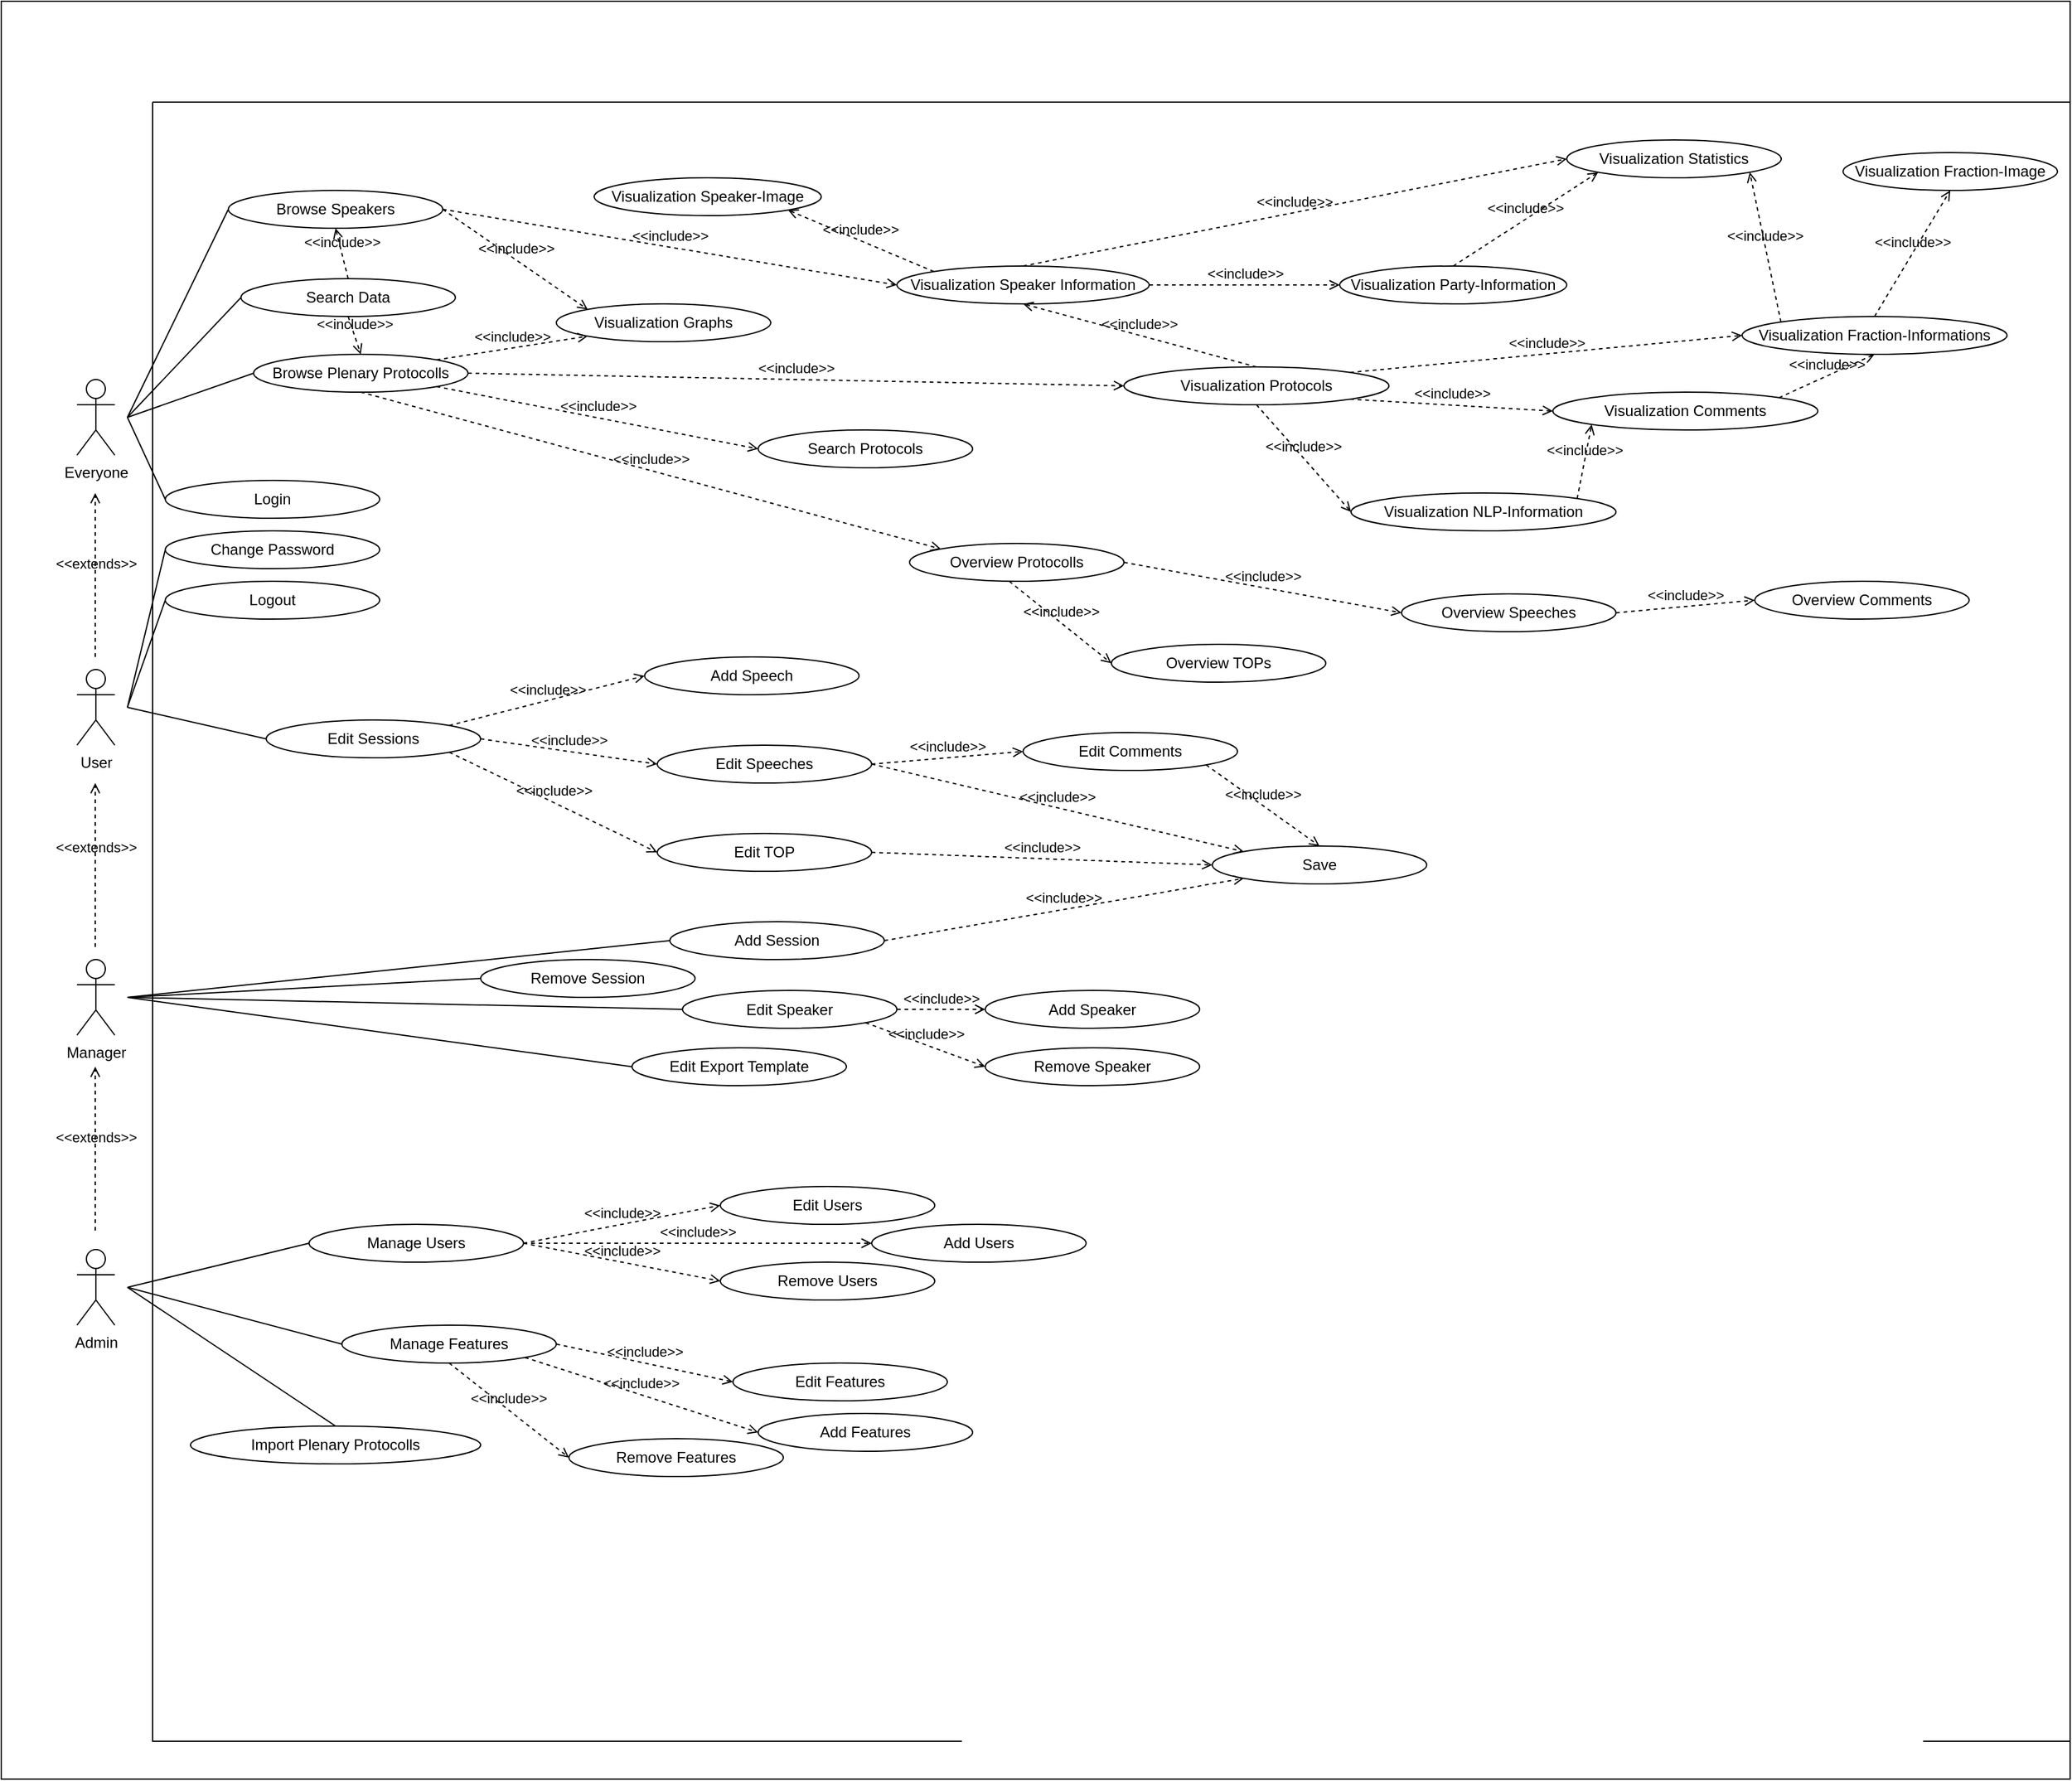 <mxfile version="20.8.20" type="device"><diagram name="Seite-1" id="QeFo8UdcVytiKPAYH8MY"><mxGraphModel dx="1723" dy="1922" grid="1" gridSize="10" guides="1" tooltips="1" connect="1" arrows="1" fold="1" page="1" pageScale="1" pageWidth="827" pageHeight="1169" math="0" shadow="0"><root><mxCell id="0"/><mxCell id="1" parent="0"/><mxCell id="bOBkqjKPayrMbdcHPnFv-1" value="" style="rounded=0;whiteSpace=wrap;html=1;" vertex="1" parent="1"><mxGeometry y="-260" width="1640" height="1410" as="geometry"/></mxCell><mxCell id="shflEBDktMrE6u8HERlH-1" value="Everyone" style="shape=umlActor;verticalLabelPosition=bottom;verticalAlign=top;html=1;outlineConnect=0;" parent="1" vertex="1"><mxGeometry x="60" y="40" width="30" height="60" as="geometry"/></mxCell><mxCell id="shflEBDktMrE6u8HERlH-2" value="User" style="shape=umlActor;verticalLabelPosition=bottom;verticalAlign=top;html=1;outlineConnect=0;" parent="1" vertex="1"><mxGeometry x="60" y="270" width="30" height="60" as="geometry"/></mxCell><mxCell id="shflEBDktMrE6u8HERlH-3" value="Manager" style="shape=umlActor;verticalLabelPosition=bottom;verticalAlign=top;html=1;outlineConnect=0;" parent="1" vertex="1"><mxGeometry x="60" y="500" width="30" height="60" as="geometry"/></mxCell><mxCell id="shflEBDktMrE6u8HERlH-4" value="Admin" style="shape=umlActor;verticalLabelPosition=bottom;verticalAlign=top;html=1;outlineConnect=0;" parent="1" vertex="1"><mxGeometry x="60" y="730" width="30" height="60" as="geometry"/></mxCell><mxCell id="shflEBDktMrE6u8HERlH-13" value="" style="swimlane;startSize=0;" parent="1" vertex="1"><mxGeometry x="120" y="-180" width="1520" height="1300" as="geometry"/></mxCell><mxCell id="shflEBDktMrE6u8HERlH-18" value="Browse Plenary Protocolls" style="ellipse;whiteSpace=wrap;html=1;" parent="shflEBDktMrE6u8HERlH-13" vertex="1"><mxGeometry x="80" y="200" width="170" height="30" as="geometry"/></mxCell><mxCell id="shflEBDktMrE6u8HERlH-21" value="Visualization Graphs" style="ellipse;whiteSpace=wrap;html=1;" parent="shflEBDktMrE6u8HERlH-13" vertex="1"><mxGeometry x="320" y="160" width="170" height="30" as="geometry"/></mxCell><mxCell id="shflEBDktMrE6u8HERlH-20" value="Visualization Speaker Information" style="ellipse;whiteSpace=wrap;html=1;" parent="shflEBDktMrE6u8HERlH-13" vertex="1"><mxGeometry x="590" y="130" width="200" height="30" as="geometry"/></mxCell><mxCell id="shflEBDktMrE6u8HERlH-19" value="Browse Speakers" style="ellipse;whiteSpace=wrap;html=1;" parent="shflEBDktMrE6u8HERlH-13" vertex="1"><mxGeometry x="60" y="70" width="170" height="30" as="geometry"/></mxCell><mxCell id="shflEBDktMrE6u8HERlH-23" value="Visualization Statistics" style="ellipse;whiteSpace=wrap;html=1;" parent="shflEBDktMrE6u8HERlH-13" vertex="1"><mxGeometry x="1121" y="30" width="170" height="30" as="geometry"/></mxCell><mxCell id="shflEBDktMrE6u8HERlH-24" value="Visualization Speaker-Image" style="ellipse;whiteSpace=wrap;html=1;" parent="shflEBDktMrE6u8HERlH-13" vertex="1"><mxGeometry x="350" y="60" width="180" height="30" as="geometry"/></mxCell><mxCell id="shflEBDktMrE6u8HERlH-25" value="Visualization Party-Information" style="ellipse;whiteSpace=wrap;html=1;" parent="shflEBDktMrE6u8HERlH-13" vertex="1"><mxGeometry x="941" y="130" width="180" height="30" as="geometry"/></mxCell><mxCell id="shflEBDktMrE6u8HERlH-26" value="Visualization Fraction-Informations" style="ellipse;whiteSpace=wrap;html=1;" parent="shflEBDktMrE6u8HERlH-13" vertex="1"><mxGeometry x="1260" y="170" width="210" height="30" as="geometry"/></mxCell><mxCell id="shflEBDktMrE6u8HERlH-27" value="Visualization Fraction-Image" style="ellipse;whiteSpace=wrap;html=1;" parent="shflEBDktMrE6u8HERlH-13" vertex="1"><mxGeometry x="1340" y="40" width="170" height="30" as="geometry"/></mxCell><mxCell id="shflEBDktMrE6u8HERlH-30" value="&amp;lt;&amp;lt;include&amp;gt;&amp;gt;" style="edgeStyle=none;html=1;endArrow=open;verticalAlign=bottom;dashed=1;labelBackgroundColor=none;rounded=0;entryX=0;entryY=1;entryDx=0;entryDy=0;exitX=1;exitY=0;exitDx=0;exitDy=0;" parent="shflEBDktMrE6u8HERlH-13" source="shflEBDktMrE6u8HERlH-18" target="shflEBDktMrE6u8HERlH-21" edge="1"><mxGeometry width="160" relative="1" as="geometry"><mxPoint x="295" y="310" as="sourcePoint"/><mxPoint x="580" y="310" as="targetPoint"/></mxGeometry></mxCell><mxCell id="shflEBDktMrE6u8HERlH-32" value="&amp;lt;&amp;lt;include&amp;gt;&amp;gt;" style="edgeStyle=none;html=1;endArrow=open;verticalAlign=bottom;dashed=1;labelBackgroundColor=none;rounded=0;exitX=1;exitY=0.5;exitDx=0;exitDy=0;entryX=0;entryY=0.5;entryDx=0;entryDy=0;" parent="shflEBDktMrE6u8HERlH-13" source="shflEBDktMrE6u8HERlH-19" target="shflEBDktMrE6u8HERlH-20" edge="1"><mxGeometry width="160" relative="1" as="geometry"><mxPoint x="440" y="330" as="sourcePoint"/><mxPoint x="600" y="330" as="targetPoint"/></mxGeometry></mxCell><mxCell id="shflEBDktMrE6u8HERlH-33" value="&amp;lt;&amp;lt;include&amp;gt;&amp;gt;" style="edgeStyle=none;html=1;endArrow=open;verticalAlign=bottom;dashed=1;labelBackgroundColor=none;rounded=0;exitX=0.5;exitY=0;exitDx=0;exitDy=0;entryX=0;entryY=0.5;entryDx=0;entryDy=0;" parent="shflEBDktMrE6u8HERlH-13" source="shflEBDktMrE6u8HERlH-20" target="shflEBDktMrE6u8HERlH-23" edge="1"><mxGeometry width="160" relative="1" as="geometry"><mxPoint x="450" y="340" as="sourcePoint"/><mxPoint x="610" y="340" as="targetPoint"/></mxGeometry></mxCell><mxCell id="shflEBDktMrE6u8HERlH-36" value="&amp;lt;&amp;lt;include&amp;gt;&amp;gt;" style="edgeStyle=none;html=1;endArrow=open;verticalAlign=bottom;dashed=1;labelBackgroundColor=none;rounded=0;exitX=0;exitY=0;exitDx=0;exitDy=0;entryX=1;entryY=1;entryDx=0;entryDy=0;" parent="shflEBDktMrE6u8HERlH-13" source="shflEBDktMrE6u8HERlH-20" target="shflEBDktMrE6u8HERlH-24" edge="1"><mxGeometry width="160" relative="1" as="geometry"><mxPoint x="420" y="310" as="sourcePoint"/><mxPoint x="580" y="310" as="targetPoint"/></mxGeometry></mxCell><mxCell id="shflEBDktMrE6u8HERlH-31" value="&amp;lt;&amp;lt;include&amp;gt;&amp;gt;" style="edgeStyle=none;html=1;endArrow=open;verticalAlign=bottom;dashed=1;labelBackgroundColor=none;rounded=0;exitX=1;exitY=0.5;exitDx=0;exitDy=0;entryX=0;entryY=0;entryDx=0;entryDy=0;" parent="shflEBDktMrE6u8HERlH-13" source="shflEBDktMrE6u8HERlH-19" target="shflEBDktMrE6u8HERlH-21" edge="1"><mxGeometry width="160" relative="1" as="geometry"><mxPoint x="430" y="320" as="sourcePoint"/><mxPoint x="370" y="240" as="targetPoint"/></mxGeometry></mxCell><mxCell id="shflEBDktMrE6u8HERlH-38" value="&amp;lt;&amp;lt;include&amp;gt;&amp;gt;" style="edgeStyle=none;html=1;endArrow=open;verticalAlign=bottom;dashed=1;labelBackgroundColor=none;rounded=0;exitX=1;exitY=0.5;exitDx=0;exitDy=0;entryX=0;entryY=0.5;entryDx=0;entryDy=0;" parent="shflEBDktMrE6u8HERlH-13" source="shflEBDktMrE6u8HERlH-20" target="shflEBDktMrE6u8HERlH-25" edge="1"><mxGeometry width="160" relative="1" as="geometry"><mxPoint x="430" y="320" as="sourcePoint"/><mxPoint x="590" y="320" as="targetPoint"/></mxGeometry></mxCell><mxCell id="shflEBDktMrE6u8HERlH-39" value="&amp;lt;&amp;lt;include&amp;gt;&amp;gt;" style="edgeStyle=none;html=1;endArrow=open;verticalAlign=bottom;dashed=1;labelBackgroundColor=none;rounded=0;exitX=0.5;exitY=0;exitDx=0;exitDy=0;entryX=0;entryY=1;entryDx=0;entryDy=0;" parent="shflEBDktMrE6u8HERlH-13" source="shflEBDktMrE6u8HERlH-25" target="shflEBDktMrE6u8HERlH-23" edge="1"><mxGeometry width="160" relative="1" as="geometry"><mxPoint x="440" y="330" as="sourcePoint"/><mxPoint x="600" y="330" as="targetPoint"/></mxGeometry></mxCell><mxCell id="shflEBDktMrE6u8HERlH-40" value="&amp;lt;&amp;lt;include&amp;gt;&amp;gt;" style="edgeStyle=none;html=1;endArrow=open;verticalAlign=bottom;dashed=1;labelBackgroundColor=none;rounded=0;exitX=0;exitY=0;exitDx=0;exitDy=0;entryX=1;entryY=1;entryDx=0;entryDy=0;" parent="shflEBDktMrE6u8HERlH-13" source="shflEBDktMrE6u8HERlH-26" target="shflEBDktMrE6u8HERlH-23" edge="1"><mxGeometry width="160" relative="1" as="geometry"><mxPoint x="450" y="340" as="sourcePoint"/><mxPoint x="610" y="340" as="targetPoint"/></mxGeometry></mxCell><mxCell id="shflEBDktMrE6u8HERlH-41" value="&amp;lt;&amp;lt;include&amp;gt;&amp;gt;" style="edgeStyle=none;html=1;endArrow=open;verticalAlign=bottom;dashed=1;labelBackgroundColor=none;rounded=0;entryX=0.5;entryY=1;entryDx=0;entryDy=0;exitX=0.5;exitY=0;exitDx=0;exitDy=0;" parent="shflEBDktMrE6u8HERlH-13" source="shflEBDktMrE6u8HERlH-26" target="shflEBDktMrE6u8HERlH-27" edge="1"><mxGeometry width="160" relative="1" as="geometry"><mxPoint x="1400" y="180" as="sourcePoint"/><mxPoint x="620" y="350" as="targetPoint"/></mxGeometry></mxCell><mxCell id="shflEBDktMrE6u8HERlH-42" value="Visualization Protocols" style="ellipse;whiteSpace=wrap;html=1;" parent="shflEBDktMrE6u8HERlH-13" vertex="1"><mxGeometry x="770" y="210" width="210" height="30" as="geometry"/></mxCell><mxCell id="shflEBDktMrE6u8HERlH-44" value="Visualization Comments" style="ellipse;whiteSpace=wrap;html=1;" parent="shflEBDktMrE6u8HERlH-13" vertex="1"><mxGeometry x="1110" y="230" width="210" height="30" as="geometry"/></mxCell><mxCell id="shflEBDktMrE6u8HERlH-43" value="Visualization NLP-Information" style="ellipse;whiteSpace=wrap;html=1;" parent="shflEBDktMrE6u8HERlH-13" vertex="1"><mxGeometry x="950" y="310" width="210" height="30" as="geometry"/></mxCell><mxCell id="shflEBDktMrE6u8HERlH-46" value="&amp;lt;&amp;lt;include&amp;gt;&amp;gt;" style="edgeStyle=none;html=1;endArrow=open;verticalAlign=bottom;dashed=1;labelBackgroundColor=none;rounded=0;exitX=1;exitY=0.5;exitDx=0;exitDy=0;entryX=0;entryY=0.5;entryDx=0;entryDy=0;" parent="shflEBDktMrE6u8HERlH-13" source="shflEBDktMrE6u8HERlH-18" target="shflEBDktMrE6u8HERlH-42" edge="1"><mxGeometry width="160" relative="1" as="geometry"><mxPoint x="700" y="300" as="sourcePoint"/><mxPoint x="860" y="300" as="targetPoint"/></mxGeometry></mxCell><mxCell id="shflEBDktMrE6u8HERlH-47" value="&amp;lt;&amp;lt;include&amp;gt;&amp;gt;" style="edgeStyle=none;html=1;endArrow=open;verticalAlign=bottom;dashed=1;labelBackgroundColor=none;rounded=0;exitX=1;exitY=0;exitDx=0;exitDy=0;entryX=0;entryY=0.5;entryDx=0;entryDy=0;" parent="shflEBDktMrE6u8HERlH-13" source="shflEBDktMrE6u8HERlH-42" target="shflEBDktMrE6u8HERlH-26" edge="1"><mxGeometry width="160" relative="1" as="geometry"><mxPoint x="710" y="310" as="sourcePoint"/><mxPoint x="870" y="310" as="targetPoint"/></mxGeometry></mxCell><mxCell id="shflEBDktMrE6u8HERlH-48" value="&amp;lt;&amp;lt;include&amp;gt;&amp;gt;" style="edgeStyle=none;html=1;endArrow=open;verticalAlign=bottom;dashed=1;labelBackgroundColor=none;rounded=0;exitX=0.5;exitY=1;exitDx=0;exitDy=0;entryX=0;entryY=0.5;entryDx=0;entryDy=0;" parent="shflEBDktMrE6u8HERlH-13" source="shflEBDktMrE6u8HERlH-42" target="shflEBDktMrE6u8HERlH-43" edge="1"><mxGeometry width="160" relative="1" as="geometry"><mxPoint x="720" y="320" as="sourcePoint"/><mxPoint x="880" y="320" as="targetPoint"/></mxGeometry></mxCell><mxCell id="shflEBDktMrE6u8HERlH-49" value="&amp;lt;&amp;lt;include&amp;gt;&amp;gt;" style="edgeStyle=none;html=1;endArrow=open;verticalAlign=bottom;dashed=1;labelBackgroundColor=none;rounded=0;exitX=1;exitY=1;exitDx=0;exitDy=0;entryX=0;entryY=0.5;entryDx=0;entryDy=0;" parent="shflEBDktMrE6u8HERlH-13" source="shflEBDktMrE6u8HERlH-42" target="shflEBDktMrE6u8HERlH-44" edge="1"><mxGeometry width="160" relative="1" as="geometry"><mxPoint x="730" y="330" as="sourcePoint"/><mxPoint x="890" y="330" as="targetPoint"/></mxGeometry></mxCell><mxCell id="shflEBDktMrE6u8HERlH-50" value="&amp;lt;&amp;lt;include&amp;gt;&amp;gt;" style="edgeStyle=none;html=1;endArrow=open;verticalAlign=bottom;dashed=1;labelBackgroundColor=none;rounded=0;exitX=1;exitY=0;exitDx=0;exitDy=0;entryX=0;entryY=1;entryDx=0;entryDy=0;" parent="shflEBDktMrE6u8HERlH-13" source="shflEBDktMrE6u8HERlH-43" target="shflEBDktMrE6u8HERlH-44" edge="1"><mxGeometry width="160" relative="1" as="geometry"><mxPoint x="740" y="340" as="sourcePoint"/><mxPoint x="900" y="340" as="targetPoint"/></mxGeometry></mxCell><mxCell id="shflEBDktMrE6u8HERlH-51" value="&amp;lt;&amp;lt;include&amp;gt;&amp;gt;" style="edgeStyle=none;html=1;endArrow=open;verticalAlign=bottom;dashed=1;labelBackgroundColor=none;rounded=0;exitX=1;exitY=0;exitDx=0;exitDy=0;entryX=0.5;entryY=1;entryDx=0;entryDy=0;" parent="shflEBDktMrE6u8HERlH-13" source="shflEBDktMrE6u8HERlH-44" target="shflEBDktMrE6u8HERlH-26" edge="1"><mxGeometry width="160" relative="1" as="geometry"><mxPoint x="750" y="350" as="sourcePoint"/><mxPoint x="910" y="350" as="targetPoint"/></mxGeometry></mxCell><mxCell id="shflEBDktMrE6u8HERlH-52" value="&amp;lt;&amp;lt;include&amp;gt;&amp;gt;" style="edgeStyle=none;html=1;endArrow=open;verticalAlign=bottom;dashed=1;labelBackgroundColor=none;rounded=0;exitX=1;exitY=1;exitDx=0;exitDy=0;entryX=0;entryY=0.5;entryDx=0;entryDy=0;" parent="shflEBDktMrE6u8HERlH-13" source="shflEBDktMrE6u8HERlH-18" target="shflEBDktMrE6u8HERlH-53" edge="1"><mxGeometry width="160" relative="1" as="geometry"><mxPoint x="760" y="360" as="sourcePoint"/><mxPoint x="920" y="360" as="targetPoint"/></mxGeometry></mxCell><mxCell id="shflEBDktMrE6u8HERlH-53" value="Search Protocols" style="ellipse;whiteSpace=wrap;html=1;" parent="shflEBDktMrE6u8HERlH-13" vertex="1"><mxGeometry x="480" y="260" width="170" height="30" as="geometry"/></mxCell><mxCell id="shflEBDktMrE6u8HERlH-57" value="Logout" style="ellipse;whiteSpace=wrap;html=1;" parent="shflEBDktMrE6u8HERlH-13" vertex="1"><mxGeometry x="10" y="380" width="170" height="30" as="geometry"/></mxCell><mxCell id="shflEBDktMrE6u8HERlH-56" value="Change Password" style="ellipse;whiteSpace=wrap;html=1;" parent="shflEBDktMrE6u8HERlH-13" vertex="1"><mxGeometry x="10" y="340" width="170" height="30" as="geometry"/></mxCell><mxCell id="shflEBDktMrE6u8HERlH-55" value="Login" style="ellipse;whiteSpace=wrap;html=1;" parent="shflEBDktMrE6u8HERlH-13" vertex="1"><mxGeometry x="10" y="300" width="170" height="30" as="geometry"/></mxCell><mxCell id="shflEBDktMrE6u8HERlH-65" value="&amp;lt;&amp;lt;include&amp;gt;&amp;gt;" style="edgeStyle=none;html=1;endArrow=open;verticalAlign=bottom;dashed=1;labelBackgroundColor=none;rounded=0;exitX=0.5;exitY=1;exitDx=0;exitDy=0;entryX=0;entryY=0;entryDx=0;entryDy=0;" parent="shflEBDktMrE6u8HERlH-13" source="shflEBDktMrE6u8HERlH-18" target="shflEBDktMrE6u8HERlH-64" edge="1"><mxGeometry width="160" relative="1" as="geometry"><mxPoint x="440" y="300" as="sourcePoint"/><mxPoint x="600" y="300" as="targetPoint"/></mxGeometry></mxCell><mxCell id="shflEBDktMrE6u8HERlH-68" value="Overview TOPs" style="ellipse;whiteSpace=wrap;html=1;" parent="shflEBDktMrE6u8HERlH-13" vertex="1"><mxGeometry x="760" y="430" width="170" height="30" as="geometry"/></mxCell><mxCell id="shflEBDktMrE6u8HERlH-67" value="Overview Speeches" style="ellipse;whiteSpace=wrap;html=1;" parent="shflEBDktMrE6u8HERlH-13" vertex="1"><mxGeometry x="990" y="390" width="170" height="30" as="geometry"/></mxCell><mxCell id="shflEBDktMrE6u8HERlH-66" value="Overview Comments" style="ellipse;whiteSpace=wrap;html=1;" parent="shflEBDktMrE6u8HERlH-13" vertex="1"><mxGeometry x="1270" y="380" width="170" height="30" as="geometry"/></mxCell><mxCell id="shflEBDktMrE6u8HERlH-72" value="&amp;lt;&amp;lt;include&amp;gt;&amp;gt;" style="edgeStyle=none;html=1;endArrow=open;verticalAlign=bottom;dashed=1;labelBackgroundColor=none;rounded=0;exitX=0.465;exitY=1;exitDx=0;exitDy=0;entryX=0;entryY=0.5;entryDx=0;entryDy=0;exitPerimeter=0;" parent="shflEBDktMrE6u8HERlH-13" source="shflEBDktMrE6u8HERlH-64" target="shflEBDktMrE6u8HERlH-68" edge="1"><mxGeometry width="160" relative="1" as="geometry"><mxPoint x="440" y="300" as="sourcePoint"/><mxPoint x="600" y="300" as="targetPoint"/></mxGeometry></mxCell><mxCell id="shflEBDktMrE6u8HERlH-71" value="&amp;lt;&amp;lt;include&amp;gt;&amp;gt;" style="edgeStyle=none;html=1;endArrow=open;verticalAlign=bottom;dashed=1;labelBackgroundColor=none;rounded=0;entryX=0;entryY=0.5;entryDx=0;entryDy=0;startArrow=none;exitX=1;exitY=0.5;exitDx=0;exitDy=0;" parent="shflEBDktMrE6u8HERlH-13" source="shflEBDktMrE6u8HERlH-64" target="shflEBDktMrE6u8HERlH-67" edge="1"><mxGeometry width="160" relative="1" as="geometry"><mxPoint x="680" y="365" as="sourcePoint"/><mxPoint x="600" y="300" as="targetPoint"/><Array as="points"/></mxGeometry></mxCell><mxCell id="shflEBDktMrE6u8HERlH-70" value="&amp;lt;&amp;lt;include&amp;gt;&amp;gt;" style="edgeStyle=none;html=1;endArrow=open;verticalAlign=bottom;dashed=1;labelBackgroundColor=none;rounded=0;exitX=1;exitY=0.5;exitDx=0;exitDy=0;entryX=0;entryY=0.5;entryDx=0;entryDy=0;" parent="shflEBDktMrE6u8HERlH-13" source="shflEBDktMrE6u8HERlH-67" target="shflEBDktMrE6u8HERlH-66" edge="1"><mxGeometry width="160" relative="1" as="geometry"><mxPoint x="440" y="300" as="sourcePoint"/><mxPoint x="600" y="300" as="targetPoint"/></mxGeometry></mxCell><mxCell id="shflEBDktMrE6u8HERlH-64" value="Overview Protocolls" style="ellipse;whiteSpace=wrap;html=1;" parent="shflEBDktMrE6u8HERlH-13" vertex="1"><mxGeometry x="600" y="350" width="170" height="30" as="geometry"/></mxCell><mxCell id="shflEBDktMrE6u8HERlH-75" value="&amp;lt;&amp;lt;include&amp;gt;&amp;gt;" style="edgeStyle=none;html=1;endArrow=open;verticalAlign=bottom;dashed=1;labelBackgroundColor=none;rounded=0;exitX=0.5;exitY=0;exitDx=0;exitDy=0;entryX=0.5;entryY=1;entryDx=0;entryDy=0;" parent="shflEBDktMrE6u8HERlH-13" source="shflEBDktMrE6u8HERlH-42" target="shflEBDktMrE6u8HERlH-20" edge="1"><mxGeometry width="160" relative="1" as="geometry"><mxPoint x="800" y="300" as="sourcePoint"/><mxPoint x="960" y="300" as="targetPoint"/></mxGeometry></mxCell><mxCell id="shflEBDktMrE6u8HERlH-79" value="Edit Sessions" style="ellipse;whiteSpace=wrap;html=1;" parent="shflEBDktMrE6u8HERlH-13" vertex="1"><mxGeometry x="90" y="490" width="170" height="30" as="geometry"/></mxCell><mxCell id="shflEBDktMrE6u8HERlH-78" value="Edit Speeches" style="ellipse;whiteSpace=wrap;html=1;" parent="shflEBDktMrE6u8HERlH-13" vertex="1"><mxGeometry x="400" y="510" width="170" height="30" as="geometry"/></mxCell><mxCell id="shflEBDktMrE6u8HERlH-77" value="Edit Comments" style="ellipse;whiteSpace=wrap;html=1;" parent="shflEBDktMrE6u8HERlH-13" vertex="1"><mxGeometry x="690" y="500" width="170" height="30" as="geometry"/></mxCell><mxCell id="shflEBDktMrE6u8HERlH-76" value="Edit TOP" style="ellipse;whiteSpace=wrap;html=1;" parent="shflEBDktMrE6u8HERlH-13" vertex="1"><mxGeometry x="400" y="580" width="170" height="30" as="geometry"/></mxCell><mxCell id="shflEBDktMrE6u8HERlH-80" value="Save" style="ellipse;whiteSpace=wrap;html=1;" parent="shflEBDktMrE6u8HERlH-13" vertex="1"><mxGeometry x="840" y="590" width="170" height="30" as="geometry"/></mxCell><mxCell id="shflEBDktMrE6u8HERlH-81" value="Add Speech" style="ellipse;whiteSpace=wrap;html=1;" parent="shflEBDktMrE6u8HERlH-13" vertex="1"><mxGeometry x="390" y="440" width="170" height="30" as="geometry"/></mxCell><mxCell id="shflEBDktMrE6u8HERlH-83" value="&amp;lt;&amp;lt;include&amp;gt;&amp;gt;" style="edgeStyle=none;html=1;endArrow=open;verticalAlign=bottom;dashed=1;labelBackgroundColor=none;rounded=0;entryX=0;entryY=0.5;entryDx=0;entryDy=0;exitX=1;exitY=1;exitDx=0;exitDy=0;" parent="shflEBDktMrE6u8HERlH-13" source="shflEBDktMrE6u8HERlH-79" target="shflEBDktMrE6u8HERlH-76" edge="1"><mxGeometry width="160" relative="1" as="geometry"><mxPoint x="270" y="515" as="sourcePoint"/><mxPoint x="410" y="535" as="targetPoint"/></mxGeometry></mxCell><mxCell id="shflEBDktMrE6u8HERlH-84" value="&amp;lt;&amp;lt;include&amp;gt;&amp;gt;" style="edgeStyle=none;html=1;endArrow=open;verticalAlign=bottom;dashed=1;labelBackgroundColor=none;rounded=0;entryX=0;entryY=0.5;entryDx=0;entryDy=0;exitX=1;exitY=0;exitDx=0;exitDy=0;" parent="shflEBDktMrE6u8HERlH-13" source="shflEBDktMrE6u8HERlH-79" target="shflEBDktMrE6u8HERlH-81" edge="1"><mxGeometry width="160" relative="1" as="geometry"><mxPoint x="280" y="525" as="sourcePoint"/><mxPoint x="420" y="545" as="targetPoint"/></mxGeometry></mxCell><mxCell id="shflEBDktMrE6u8HERlH-85" value="&amp;lt;&amp;lt;include&amp;gt;&amp;gt;" style="edgeStyle=none;html=1;endArrow=open;verticalAlign=bottom;dashed=1;labelBackgroundColor=none;rounded=0;entryX=0;entryY=0.5;entryDx=0;entryDy=0;exitX=1;exitY=0.5;exitDx=0;exitDy=0;" parent="shflEBDktMrE6u8HERlH-13" source="shflEBDktMrE6u8HERlH-78" target="shflEBDktMrE6u8HERlH-77" edge="1"><mxGeometry width="160" relative="1" as="geometry"><mxPoint x="290" y="535" as="sourcePoint"/><mxPoint x="430" y="555" as="targetPoint"/></mxGeometry></mxCell><mxCell id="shflEBDktMrE6u8HERlH-86" value="&amp;lt;&amp;lt;include&amp;gt;&amp;gt;" style="edgeStyle=none;html=1;endArrow=open;verticalAlign=bottom;dashed=1;labelBackgroundColor=none;rounded=0;entryX=0;entryY=0.5;entryDx=0;entryDy=0;exitX=1;exitY=0.5;exitDx=0;exitDy=0;" parent="shflEBDktMrE6u8HERlH-13" source="shflEBDktMrE6u8HERlH-76" target="shflEBDktMrE6u8HERlH-80" edge="1"><mxGeometry width="160" relative="1" as="geometry"><mxPoint x="300" y="545" as="sourcePoint"/><mxPoint x="440" y="565" as="targetPoint"/></mxGeometry></mxCell><mxCell id="shflEBDktMrE6u8HERlH-87" value="&amp;lt;&amp;lt;include&amp;gt;&amp;gt;" style="edgeStyle=none;html=1;endArrow=open;verticalAlign=bottom;dashed=1;labelBackgroundColor=none;rounded=0;exitX=1;exitY=0.5;exitDx=0;exitDy=0;entryX=0;entryY=0;entryDx=0;entryDy=0;" parent="shflEBDktMrE6u8HERlH-13" source="shflEBDktMrE6u8HERlH-78" target="shflEBDktMrE6u8HERlH-80" edge="1"><mxGeometry width="160" relative="1" as="geometry"><mxPoint x="310" y="555" as="sourcePoint"/><mxPoint x="860" y="620" as="targetPoint"/></mxGeometry></mxCell><mxCell id="shflEBDktMrE6u8HERlH-88" value="&amp;lt;&amp;lt;include&amp;gt;&amp;gt;" style="edgeStyle=none;html=1;endArrow=open;verticalAlign=bottom;dashed=1;labelBackgroundColor=none;rounded=0;entryX=0.5;entryY=0;entryDx=0;entryDy=0;exitX=1;exitY=1;exitDx=0;exitDy=0;" parent="shflEBDktMrE6u8HERlH-13" source="shflEBDktMrE6u8HERlH-77" target="shflEBDktMrE6u8HERlH-80" edge="1"><mxGeometry width="160" relative="1" as="geometry"><mxPoint x="320" y="565" as="sourcePoint"/><mxPoint x="460" y="585" as="targetPoint"/></mxGeometry></mxCell><mxCell id="shflEBDktMrE6u8HERlH-97" value="Manage Features" style="ellipse;whiteSpace=wrap;html=1;" parent="shflEBDktMrE6u8HERlH-13" vertex="1"><mxGeometry x="150" y="970" width="170" height="30" as="geometry"/></mxCell><mxCell id="shflEBDktMrE6u8HERlH-96" value="Manage Users" style="ellipse;whiteSpace=wrap;html=1;" parent="shflEBDktMrE6u8HERlH-13" vertex="1"><mxGeometry x="124" y="890" width="170" height="30" as="geometry"/></mxCell><mxCell id="shflEBDktMrE6u8HERlH-95" value="Add Session" style="ellipse;whiteSpace=wrap;html=1;" parent="shflEBDktMrE6u8HERlH-13" vertex="1"><mxGeometry x="410" y="650" width="170" height="30" as="geometry"/></mxCell><mxCell id="shflEBDktMrE6u8HERlH-94" value="Edit Speaker" style="ellipse;whiteSpace=wrap;html=1;" parent="shflEBDktMrE6u8HERlH-13" vertex="1"><mxGeometry x="420" y="704.5" width="170" height="30" as="geometry"/></mxCell><mxCell id="shflEBDktMrE6u8HERlH-93" value="Remove Session" style="ellipse;whiteSpace=wrap;html=1;" parent="shflEBDktMrE6u8HERlH-13" vertex="1"><mxGeometry x="260" y="680" width="170" height="30" as="geometry"/></mxCell><mxCell id="shflEBDktMrE6u8HERlH-92" value="Add Speaker" style="ellipse;whiteSpace=wrap;html=1;" parent="shflEBDktMrE6u8HERlH-13" vertex="1"><mxGeometry x="660" y="704.5" width="170" height="30" as="geometry"/></mxCell><mxCell id="shflEBDktMrE6u8HERlH-91" value="Remove Speaker" style="ellipse;whiteSpace=wrap;html=1;" parent="shflEBDktMrE6u8HERlH-13" vertex="1"><mxGeometry x="660" y="750" width="170" height="30" as="geometry"/></mxCell><mxCell id="shflEBDktMrE6u8HERlH-90" value="Edit Export Template" style="ellipse;whiteSpace=wrap;html=1;" parent="shflEBDktMrE6u8HERlH-13" vertex="1"><mxGeometry x="380" y="750" width="170" height="30" as="geometry"/></mxCell><mxCell id="shflEBDktMrE6u8HERlH-98" value="&amp;lt;&amp;lt;include&amp;gt;&amp;gt;" style="edgeStyle=none;html=1;endArrow=open;verticalAlign=bottom;dashed=1;labelBackgroundColor=none;rounded=0;entryX=0;entryY=0.5;entryDx=0;entryDy=0;exitX=1;exitY=0.5;exitDx=0;exitDy=0;" parent="shflEBDktMrE6u8HERlH-13" source="shflEBDktMrE6u8HERlH-94" target="shflEBDktMrE6u8HERlH-92" edge="1"><mxGeometry width="160" relative="1" as="geometry"><mxPoint x="580" y="605" as="sourcePoint"/><mxPoint x="1010" y="680" as="targetPoint"/></mxGeometry></mxCell><mxCell id="shflEBDktMrE6u8HERlH-99" value="&amp;lt;&amp;lt;include&amp;gt;&amp;gt;" style="edgeStyle=none;html=1;endArrow=open;verticalAlign=bottom;dashed=1;labelBackgroundColor=none;rounded=0;entryX=0;entryY=0.5;entryDx=0;entryDy=0;exitX=1;exitY=1;exitDx=0;exitDy=0;" parent="shflEBDktMrE6u8HERlH-13" source="shflEBDktMrE6u8HERlH-94" target="shflEBDktMrE6u8HERlH-91" edge="1"><mxGeometry width="160" relative="1" as="geometry"><mxPoint x="570" y="765" as="sourcePoint"/><mxPoint x="650" y="790" as="targetPoint"/></mxGeometry></mxCell><mxCell id="shflEBDktMrE6u8HERlH-100" value="&amp;lt;&amp;lt;include&amp;gt;&amp;gt;" style="edgeStyle=none;html=1;endArrow=open;verticalAlign=bottom;dashed=1;labelBackgroundColor=none;rounded=0;entryX=0;entryY=1;entryDx=0;entryDy=0;exitX=1;exitY=0.5;exitDx=0;exitDy=0;" parent="shflEBDktMrE6u8HERlH-13" source="shflEBDktMrE6u8HERlH-95" target="shflEBDktMrE6u8HERlH-80" edge="1"><mxGeometry width="160" relative="1" as="geometry"><mxPoint x="580" y="605" as="sourcePoint"/><mxPoint x="1010" y="680" as="targetPoint"/></mxGeometry></mxCell><mxCell id="shflEBDktMrE6u8HERlH-102" value="" style="edgeStyle=none;html=1;endArrow=none;verticalAlign=bottom;rounded=0;entryX=0;entryY=0.5;entryDx=0;entryDy=0;" parent="shflEBDktMrE6u8HERlH-13" target="shflEBDktMrE6u8HERlH-94" edge="1"><mxGeometry width="160" relative="1" as="geometry"><mxPoint x="-20" y="710" as="sourcePoint"/><mxPoint x="320" y="760" as="targetPoint"/></mxGeometry></mxCell><mxCell id="shflEBDktMrE6u8HERlH-111" value="Add Features" style="ellipse;whiteSpace=wrap;html=1;" parent="shflEBDktMrE6u8HERlH-13" vertex="1"><mxGeometry x="480" y="1040" width="170" height="30" as="geometry"/></mxCell><mxCell id="shflEBDktMrE6u8HERlH-110" value="Edit Features" style="ellipse;whiteSpace=wrap;html=1;" parent="shflEBDktMrE6u8HERlH-13" vertex="1"><mxGeometry x="460" y="1000" width="170" height="30" as="geometry"/></mxCell><mxCell id="shflEBDktMrE6u8HERlH-109" value="Remove Features" style="ellipse;whiteSpace=wrap;html=1;" parent="shflEBDktMrE6u8HERlH-13" vertex="1"><mxGeometry x="330" y="1060" width="170" height="30" as="geometry"/></mxCell><mxCell id="shflEBDktMrE6u8HERlH-108" value="Remove Users" style="ellipse;whiteSpace=wrap;html=1;" parent="shflEBDktMrE6u8HERlH-13" vertex="1"><mxGeometry x="450" y="920" width="170" height="30" as="geometry"/></mxCell><mxCell id="shflEBDktMrE6u8HERlH-107" value="Add Users" style="ellipse;whiteSpace=wrap;html=1;" parent="shflEBDktMrE6u8HERlH-13" vertex="1"><mxGeometry x="570" y="890" width="170" height="30" as="geometry"/></mxCell><mxCell id="shflEBDktMrE6u8HERlH-106" value="Edit Users" style="ellipse;whiteSpace=wrap;html=1;" parent="shflEBDktMrE6u8HERlH-13" vertex="1"><mxGeometry x="450" y="860" width="170" height="30" as="geometry"/></mxCell><mxCell id="shflEBDktMrE6u8HERlH-115" value="&amp;lt;&amp;lt;include&amp;gt;&amp;gt;" style="edgeStyle=none;html=1;endArrow=open;verticalAlign=bottom;dashed=1;labelBackgroundColor=none;rounded=0;entryX=0;entryY=0.5;entryDx=0;entryDy=0;exitX=1;exitY=0.5;exitDx=0;exitDy=0;" parent="shflEBDktMrE6u8HERlH-13" source="shflEBDktMrE6u8HERlH-96" target="shflEBDktMrE6u8HERlH-106" edge="1"><mxGeometry width="160" relative="1" as="geometry"><mxPoint x="575" y="740" as="sourcePoint"/><mxPoint x="670" y="775" as="targetPoint"/></mxGeometry></mxCell><mxCell id="shflEBDktMrE6u8HERlH-117" value="&amp;lt;&amp;lt;include&amp;gt;&amp;gt;" style="edgeStyle=none;html=1;endArrow=open;verticalAlign=bottom;dashed=1;labelBackgroundColor=none;rounded=0;entryX=0;entryY=0.5;entryDx=0;entryDy=0;exitX=1;exitY=0.5;exitDx=0;exitDy=0;" parent="shflEBDktMrE6u8HERlH-13" source="shflEBDktMrE6u8HERlH-96" target="shflEBDktMrE6u8HERlH-108" edge="1"><mxGeometry width="160" relative="1" as="geometry"><mxPoint x="314" y="925" as="sourcePoint"/><mxPoint x="470" y="895" as="targetPoint"/></mxGeometry></mxCell><mxCell id="shflEBDktMrE6u8HERlH-116" value="&amp;lt;&amp;lt;include&amp;gt;&amp;gt;" style="edgeStyle=none;html=1;endArrow=open;verticalAlign=bottom;dashed=1;labelBackgroundColor=none;rounded=0;entryX=0;entryY=0.5;entryDx=0;entryDy=0;exitX=1;exitY=0.5;exitDx=0;exitDy=0;" parent="shflEBDktMrE6u8HERlH-13" source="shflEBDktMrE6u8HERlH-96" target="shflEBDktMrE6u8HERlH-107" edge="1"><mxGeometry width="160" relative="1" as="geometry"><mxPoint x="304" y="915" as="sourcePoint"/><mxPoint x="460" y="885" as="targetPoint"/></mxGeometry></mxCell><mxCell id="shflEBDktMrE6u8HERlH-118" value="&amp;lt;&amp;lt;include&amp;gt;&amp;gt;" style="edgeStyle=none;html=1;endArrow=open;verticalAlign=bottom;dashed=1;labelBackgroundColor=none;rounded=0;entryX=0;entryY=0.5;entryDx=0;entryDy=0;exitX=1;exitY=0.5;exitDx=0;exitDy=0;" parent="shflEBDktMrE6u8HERlH-13" target="shflEBDktMrE6u8HERlH-110" edge="1" source="shflEBDktMrE6u8HERlH-97"><mxGeometry width="160" relative="1" as="geometry"><mxPoint x="302" y="1045" as="sourcePoint"/><mxPoint x="458" y="1015" as="targetPoint"/></mxGeometry></mxCell><mxCell id="shflEBDktMrE6u8HERlH-119" value="&amp;lt;&amp;lt;include&amp;gt;&amp;gt;" style="edgeStyle=none;html=1;endArrow=open;verticalAlign=bottom;dashed=1;labelBackgroundColor=none;rounded=0;entryX=0;entryY=0.5;entryDx=0;entryDy=0;exitX=0.5;exitY=1;exitDx=0;exitDy=0;" parent="shflEBDktMrE6u8HERlH-13" target="shflEBDktMrE6u8HERlH-109" edge="1" source="shflEBDktMrE6u8HERlH-97"><mxGeometry width="160" relative="1" as="geometry"><mxPoint x="302" y="1045" as="sourcePoint"/><mxPoint x="458" y="1075" as="targetPoint"/></mxGeometry></mxCell><mxCell id="shflEBDktMrE6u8HERlH-120" value="&amp;lt;&amp;lt;include&amp;gt;&amp;gt;" style="edgeStyle=none;html=1;endArrow=open;verticalAlign=bottom;dashed=1;labelBackgroundColor=none;rounded=0;exitX=1;exitY=1;exitDx=0;exitDy=0;entryX=0;entryY=0.5;entryDx=0;entryDy=0;" parent="shflEBDktMrE6u8HERlH-13" target="shflEBDktMrE6u8HERlH-111" edge="1" source="shflEBDktMrE6u8HERlH-97"><mxGeometry width="160" relative="1" as="geometry"><mxPoint x="302" y="1045" as="sourcePoint"/><mxPoint x="578" y="1045" as="targetPoint"/></mxGeometry></mxCell><mxCell id="shflEBDktMrE6u8HERlH-82" value="&amp;lt;&amp;lt;include&amp;gt;&amp;gt;" style="edgeStyle=none;html=1;endArrow=open;verticalAlign=bottom;dashed=1;labelBackgroundColor=none;rounded=0;entryX=0;entryY=0.5;entryDx=0;entryDy=0;exitX=1;exitY=0.5;exitDx=0;exitDy=0;" parent="shflEBDktMrE6u8HERlH-13" target="shflEBDktMrE6u8HERlH-78" edge="1" source="shflEBDktMrE6u8HERlH-79"><mxGeometry width="160" relative="1" as="geometry"><mxPoint x="260" y="535" as="sourcePoint"/><mxPoint x="390" y="550" as="targetPoint"/></mxGeometry></mxCell><mxCell id="bOBkqjKPayrMbdcHPnFv-3" value="Import Plenary Protocolls" style="ellipse;whiteSpace=wrap;html=1;" vertex="1" parent="shflEBDktMrE6u8HERlH-13"><mxGeometry x="30" y="1050" width="230" height="30" as="geometry"/></mxCell><mxCell id="bOBkqjKPayrMbdcHPnFv-6" value="Search Data" style="ellipse;whiteSpace=wrap;html=1;" vertex="1" parent="shflEBDktMrE6u8HERlH-13"><mxGeometry x="70" y="140" width="170" height="30" as="geometry"/></mxCell><mxCell id="bOBkqjKPayrMbdcHPnFv-8" value="&amp;lt;&amp;lt;include&amp;gt;&amp;gt;" style="edgeStyle=none;html=1;endArrow=open;verticalAlign=bottom;dashed=1;labelBackgroundColor=none;rounded=0;entryX=0.5;entryY=0;entryDx=0;entryDy=0;exitX=0.5;exitY=1;exitDx=0;exitDy=0;" edge="1" parent="shflEBDktMrE6u8HERlH-13" source="bOBkqjKPayrMbdcHPnFv-6" target="shflEBDktMrE6u8HERlH-18"><mxGeometry width="160" relative="1" as="geometry"><mxPoint x="235" y="214" as="sourcePoint"/><mxPoint x="355" y="196" as="targetPoint"/></mxGeometry></mxCell><mxCell id="bOBkqjKPayrMbdcHPnFv-9" value="&amp;lt;&amp;lt;include&amp;gt;&amp;gt;" style="edgeStyle=none;html=1;endArrow=open;verticalAlign=bottom;dashed=1;labelBackgroundColor=none;rounded=0;entryX=0.5;entryY=1;entryDx=0;entryDy=0;exitX=0.5;exitY=0;exitDx=0;exitDy=0;" edge="1" parent="shflEBDktMrE6u8HERlH-13" source="bOBkqjKPayrMbdcHPnFv-6" target="shflEBDktMrE6u8HERlH-19"><mxGeometry width="160" relative="1" as="geometry"><mxPoint x="165" y="180" as="sourcePoint"/><mxPoint x="175" y="210" as="targetPoint"/></mxGeometry></mxCell><mxCell id="shflEBDktMrE6u8HERlH-14" value="&amp;lt;&amp;lt;extends&amp;gt;&amp;gt;" style="edgeStyle=none;html=1;endArrow=open;verticalAlign=bottom;dashed=1;labelBackgroundColor=none;rounded=0;" parent="1" edge="1"><mxGeometry width="160" relative="1" as="geometry"><mxPoint x="74.5" y="715" as="sourcePoint"/><mxPoint x="74.5" y="585" as="targetPoint"/><Array as="points"><mxPoint x="74.5" y="655"/></Array><mxPoint as="offset"/></mxGeometry></mxCell><mxCell id="shflEBDktMrE6u8HERlH-15" value="&amp;lt;&amp;lt;extends&amp;gt;&amp;gt;" style="edgeStyle=none;html=1;endArrow=open;verticalAlign=bottom;dashed=1;labelBackgroundColor=none;rounded=0;" parent="1" edge="1"><mxGeometry width="160" relative="1" as="geometry"><mxPoint x="74.5" y="260" as="sourcePoint"/><mxPoint x="74.5" y="130" as="targetPoint"/><Array as="points"><mxPoint x="74.5" y="200"/></Array><mxPoint as="offset"/></mxGeometry></mxCell><mxCell id="shflEBDktMrE6u8HERlH-16" value="&amp;lt;&amp;lt;extends&amp;gt;&amp;gt;" style="edgeStyle=none;html=1;endArrow=open;verticalAlign=bottom;dashed=1;labelBackgroundColor=none;rounded=0;" parent="1" edge="1"><mxGeometry x="0.077" width="160" relative="1" as="geometry"><mxPoint x="74.5" y="490" as="sourcePoint"/><mxPoint x="74.5" y="360" as="targetPoint"/><Array as="points"><mxPoint x="74.5" y="430"/></Array><mxPoint as="offset"/></mxGeometry></mxCell><mxCell id="shflEBDktMrE6u8HERlH-28" value="" style="edgeStyle=none;html=1;endArrow=none;verticalAlign=bottom;rounded=0;entryX=0;entryY=0.5;entryDx=0;entryDy=0;" parent="1" target="shflEBDktMrE6u8HERlH-19" edge="1"><mxGeometry width="160" relative="1" as="geometry"><mxPoint x="100" y="70" as="sourcePoint"/><mxPoint x="260" y="60" as="targetPoint"/></mxGeometry></mxCell><mxCell id="shflEBDktMrE6u8HERlH-29" value="" style="edgeStyle=none;html=1;endArrow=none;verticalAlign=bottom;rounded=0;entryX=0;entryY=0.5;entryDx=0;entryDy=0;" parent="1" target="shflEBDktMrE6u8HERlH-18" edge="1"><mxGeometry width="160" relative="1" as="geometry"><mxPoint x="100" y="70" as="sourcePoint"/><mxPoint x="254" y="5" as="targetPoint"/></mxGeometry></mxCell><mxCell id="shflEBDktMrE6u8HERlH-59" value="" style="edgeStyle=none;html=1;endArrow=none;verticalAlign=bottom;rounded=0;entryX=0;entryY=0.5;entryDx=0;entryDy=0;" parent="1" target="shflEBDktMrE6u8HERlH-55" edge="1"><mxGeometry width="160" relative="1" as="geometry"><mxPoint x="100" y="70" as="sourcePoint"/><mxPoint x="210" y="75" as="targetPoint"/></mxGeometry></mxCell><mxCell id="shflEBDktMrE6u8HERlH-60" value="" style="edgeStyle=none;html=1;endArrow=none;verticalAlign=bottom;rounded=0;entryX=0;entryY=0.5;entryDx=0;entryDy=0;" parent="1" target="shflEBDktMrE6u8HERlH-56" edge="1"><mxGeometry width="160" relative="1" as="geometry"><mxPoint x="100" y="300" as="sourcePoint"/><mxPoint x="220" y="85" as="targetPoint"/></mxGeometry></mxCell><mxCell id="shflEBDktMrE6u8HERlH-61" value="" style="edgeStyle=none;html=1;endArrow=none;verticalAlign=bottom;rounded=0;entryX=0;entryY=0.5;entryDx=0;entryDy=0;" parent="1" target="shflEBDktMrE6u8HERlH-57" edge="1"><mxGeometry width="160" relative="1" as="geometry"><mxPoint x="100" y="300" as="sourcePoint"/><mxPoint x="230" y="95" as="targetPoint"/></mxGeometry></mxCell><mxCell id="shflEBDktMrE6u8HERlH-89" value="" style="edgeStyle=none;html=1;endArrow=none;verticalAlign=bottom;rounded=0;entryX=0;entryY=0.5;entryDx=0;entryDy=0;" parent="1" target="shflEBDktMrE6u8HERlH-79" edge="1"><mxGeometry width="160" relative="1" as="geometry"><mxPoint x="100" y="300" as="sourcePoint"/><mxPoint x="700" y="400" as="targetPoint"/></mxGeometry></mxCell><mxCell id="shflEBDktMrE6u8HERlH-101" value="" style="edgeStyle=none;html=1;endArrow=none;verticalAlign=bottom;rounded=0;entryX=0;entryY=0.5;entryDx=0;entryDy=0;" parent="1" target="shflEBDktMrE6u8HERlH-93" edge="1"><mxGeometry width="160" relative="1" as="geometry"><mxPoint x="100" y="530" as="sourcePoint"/><mxPoint x="700" y="650" as="targetPoint"/></mxGeometry></mxCell><mxCell id="shflEBDktMrE6u8HERlH-103" value="" style="edgeStyle=none;html=1;endArrow=none;verticalAlign=bottom;rounded=0;entryX=0;entryY=0.5;entryDx=0;entryDy=0;" parent="1" target="shflEBDktMrE6u8HERlH-90" edge="1"><mxGeometry width="160" relative="1" as="geometry"><mxPoint x="100" y="530" as="sourcePoint"/><mxPoint x="450" y="560" as="targetPoint"/></mxGeometry></mxCell><mxCell id="shflEBDktMrE6u8HERlH-104" value="" style="edgeStyle=none;html=1;endArrow=none;verticalAlign=bottom;rounded=0;entryX=0;entryY=0.5;entryDx=0;entryDy=0;" parent="1" target="shflEBDktMrE6u8HERlH-95" edge="1"><mxGeometry width="160" relative="1" as="geometry"><mxPoint x="100" y="530" as="sourcePoint"/><mxPoint x="530" y="595" as="targetPoint"/></mxGeometry></mxCell><mxCell id="shflEBDktMrE6u8HERlH-113" value="" style="edgeStyle=none;html=1;endArrow=none;verticalAlign=bottom;rounded=0;entryX=0;entryY=0.5;entryDx=0;entryDy=0;" parent="1" target="shflEBDktMrE6u8HERlH-96" edge="1"><mxGeometry width="160" relative="1" as="geometry"><mxPoint x="100" y="760" as="sourcePoint"/><mxPoint x="510" y="595" as="targetPoint"/></mxGeometry></mxCell><mxCell id="shflEBDktMrE6u8HERlH-114" value="" style="edgeStyle=none;html=1;endArrow=none;verticalAlign=bottom;rounded=0;entryX=0;entryY=0.5;entryDx=0;entryDy=0;" parent="1" target="shflEBDktMrE6u8HERlH-97" edge="1"><mxGeometry width="160" relative="1" as="geometry"><mxPoint x="100" y="760" as="sourcePoint"/><mxPoint x="520" y="605" as="targetPoint"/></mxGeometry></mxCell><mxCell id="bOBkqjKPayrMbdcHPnFv-2" value="" style="endArrow=none;html=1;rounded=0;entryX=0.5;entryY=0;entryDx=0;entryDy=0;" edge="1" parent="1" target="bOBkqjKPayrMbdcHPnFv-3"><mxGeometry width="50" height="50" relative="1" as="geometry"><mxPoint x="100" y="760" as="sourcePoint"/><mxPoint x="520" y="810" as="targetPoint"/></mxGeometry></mxCell><mxCell id="bOBkqjKPayrMbdcHPnFv-7" value="" style="endArrow=none;html=1;rounded=0;entryX=0;entryY=0.5;entryDx=0;entryDy=0;" edge="1" parent="1" target="bOBkqjKPayrMbdcHPnFv-6"><mxGeometry width="50" height="50" relative="1" as="geometry"><mxPoint x="100" y="70" as="sourcePoint"/><mxPoint x="960" y="120" as="targetPoint"/></mxGeometry></mxCell></root></mxGraphModel></diagram></mxfile>